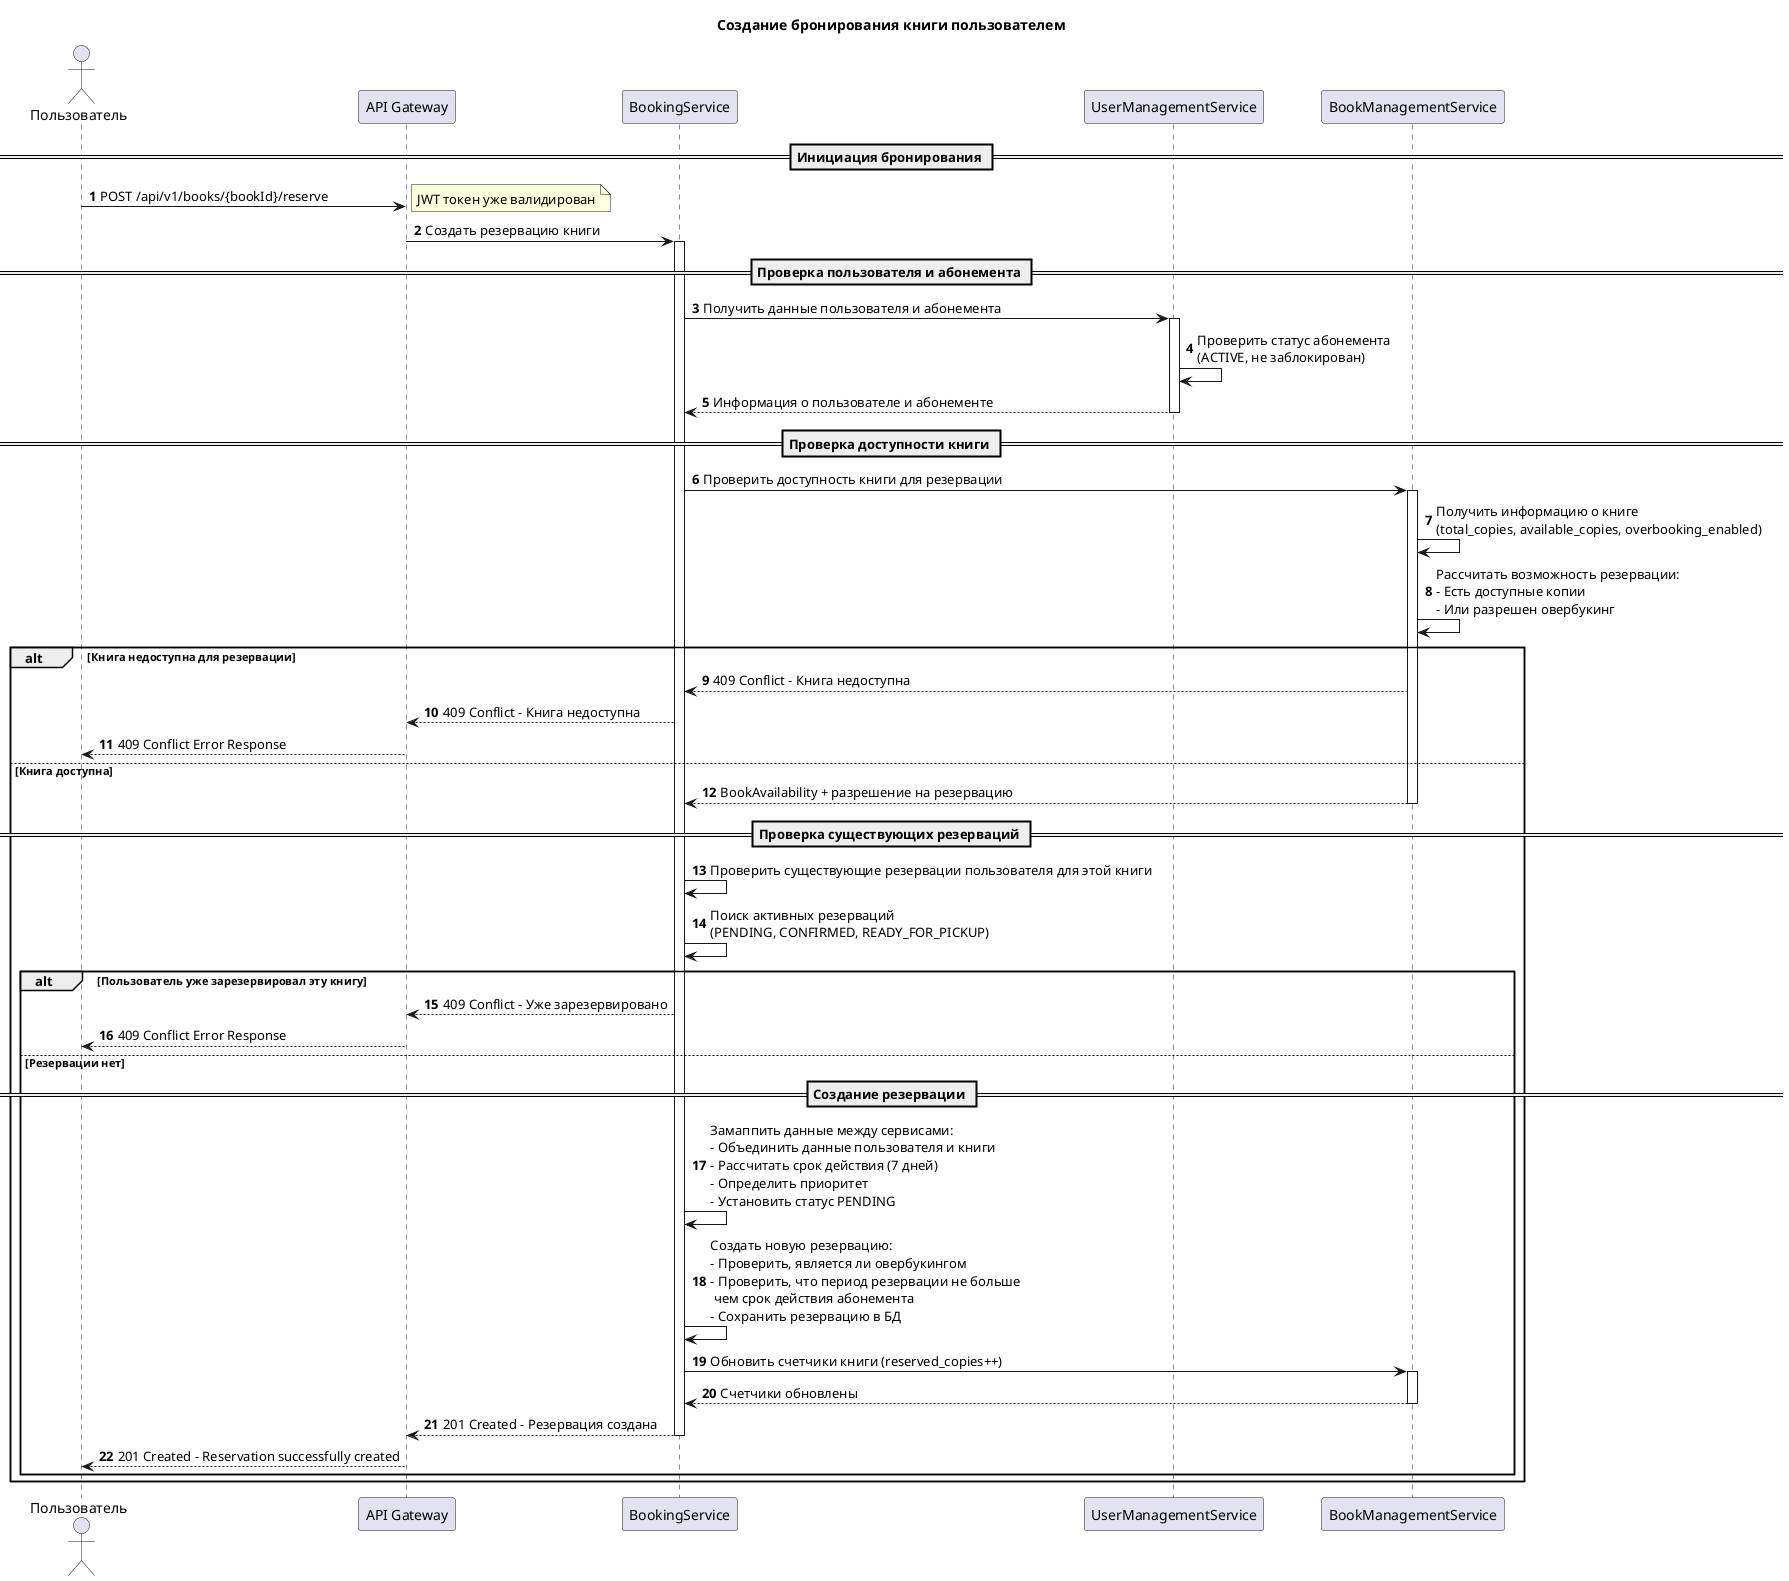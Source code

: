 @startuml Reserve Book Sequence Diagram

title Создание бронирования книги пользователем

actor "Пользователь" as User
participant "API Gateway" as Gateway
participant "BookingService" as Booking
participant "UserManagementService" as UMS
participant "BookManagementService" as BMS

autonumber
== Инициация бронирования ==
User -> Gateway: POST /api/v1/books/{bookId}/reserve
note right: JWT токен уже валидирован

Gateway -> Booking: Создать резервацию книги
activate Booking

== Проверка пользователя и абонемента ==
Booking -> UMS: Получить данные пользователя и абонемента
activate UMS
UMS -> UMS: Проверить статус абонемента\n(ACTIVE, не заблокирован)
UMS --> Booking: Информация о пользователе и абонементе
deactivate UMS

== Проверка доступности книги ==
Booking -> BMS: Проверить доступность книги для резервации
activate BMS
BMS -> BMS: Получить информацию о книге\n(total_copies, available_copies, overbooking_enabled)

BMS -> BMS: Рассчитать возможность резервации:\n- Есть доступные копии\n- Или разрешен овербукинг
alt Книга недоступна для резервации
    BMS --> Booking: 409 Conflict - Книга недоступна
    Booking --> Gateway: 409 Conflict - Книга недоступна
    Gateway --> User: 409 Conflict Error Response
else Книга доступна
    BMS --> Booking: BookAvailability + разрешение на резервацию
    deactivate BMS

    == Проверка существующих резерваций ==
    Booking -> Booking: Проверить существующие резервации пользователя для этой книги
    Booking -> Booking: Поиск активных резерваций\n(PENDING, CONFIRMED, READY_FOR_PICKUP)
    alt Пользователь уже зарезервировал эту книгу
        Booking --> Gateway: 409 Conflict - Уже зарезервировано
        Gateway --> User: 409 Conflict Error Response
    else Резервации нет
        == Создание резервации ==
        Booking -> Booking: Замаппить данные между сервисами:\n- Объединить данные пользователя и книги\n- Рассчитать срок действия (7 дней)\n- Определить приоритет\n- Установить статус PENDING
        
        Booking -> Booking: Создать новую резервацию:\n- Проверить, является ли овербукингом\n- Проверить, что период резервации не больше\n чем срок действия абонемента\n- Сохранить резервацию в БД
        
        Booking -> BMS: Обновить счетчики книги (reserved_copies++)
        activate BMS
        BMS --> Booking: Счетчики обновлены
        deactivate BMS
        
        Booking --> Gateway: 201 Created - Резервация создана
        deactivate Booking
        
        Gateway --> User: 201 Created - Reservation successfully created
    end
end

@enduml